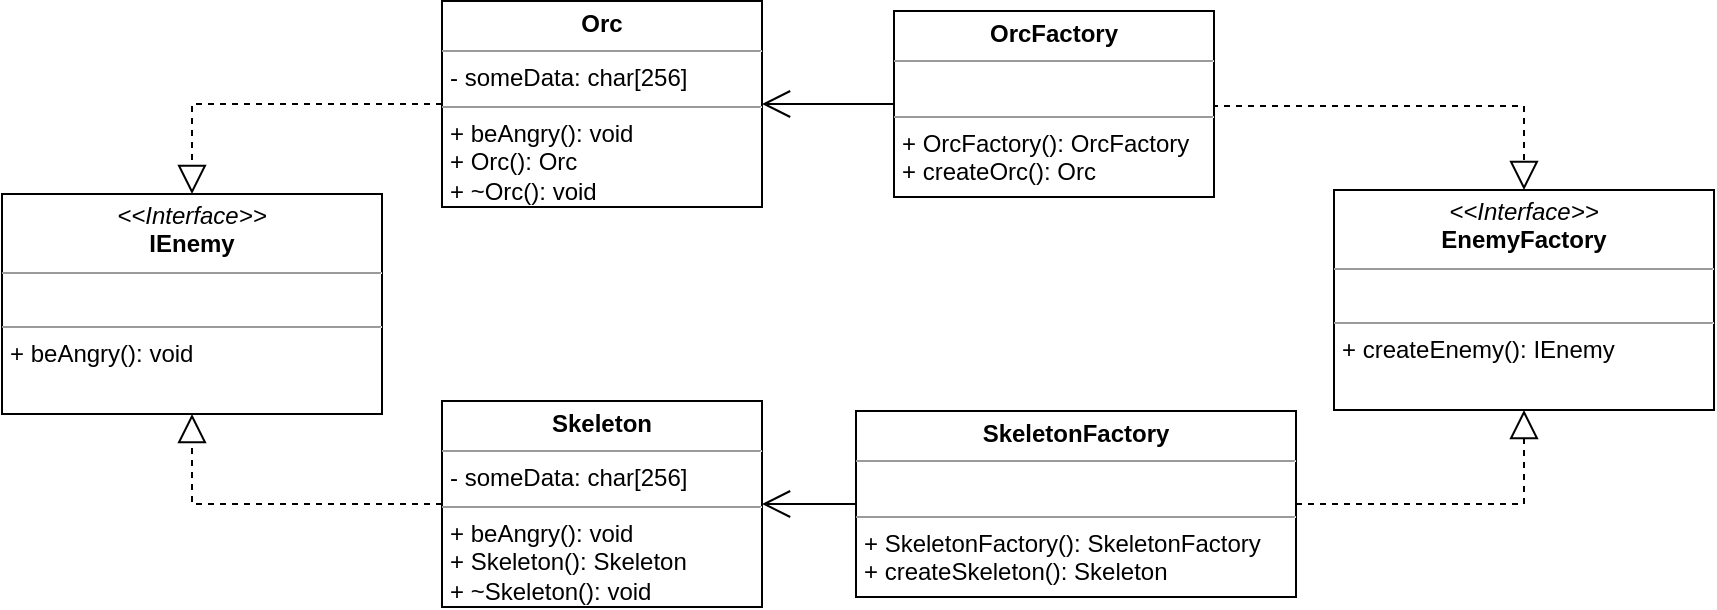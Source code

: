 <mxfile version="21.5.0" type="device">
  <diagram id="C5RBs43oDa-KdzZeNtuy" name="Page-1">
    <mxGraphModel dx="1434" dy="758" grid="1" gridSize="10" guides="1" tooltips="1" connect="1" arrows="1" fold="1" page="1" pageScale="1" pageWidth="900" pageHeight="500" math="0" shadow="0">
      <root>
        <mxCell id="WIyWlLk6GJQsqaUBKTNV-0" />
        <mxCell id="WIyWlLk6GJQsqaUBKTNV-1" parent="WIyWlLk6GJQsqaUBKTNV-0" />
        <mxCell id="fXOBiIrNkNM7rXPbqfsC-8" value="&lt;p style=&quot;margin:0px;margin-top:4px;text-align:center;&quot;&gt;&lt;i&gt;&amp;lt;&amp;lt;Interface&amp;gt;&amp;gt;&lt;/i&gt;&lt;br&gt;&lt;b&gt;IEnemy&lt;/b&gt;&lt;/p&gt;&lt;hr size=&quot;1&quot;&gt;&lt;p style=&quot;margin:0px;margin-left:4px;&quot;&gt;&lt;br&gt;&lt;/p&gt;&lt;hr size=&quot;1&quot;&gt;&lt;p style=&quot;margin:0px;margin-left:4px;&quot;&gt;+ beAngry(): void&lt;br&gt;&lt;/p&gt;" style="verticalAlign=top;align=left;overflow=fill;fontSize=12;fontFamily=Helvetica;html=1;whiteSpace=wrap;" parent="WIyWlLk6GJQsqaUBKTNV-1" vertex="1">
          <mxGeometry x="24" y="197" width="190" height="110" as="geometry" />
        </mxCell>
        <mxCell id="fXOBiIrNkNM7rXPbqfsC-14" value="&lt;p style=&quot;margin:0px;margin-top:4px;text-align:center;&quot;&gt;&lt;b&gt;Skeleton&lt;/b&gt;&lt;/p&gt;&lt;hr size=&quot;1&quot;&gt;&lt;p style=&quot;margin:0px;margin-left:4px;&quot;&gt;- someData: char[256]&lt;/p&gt;&lt;hr size=&quot;1&quot;&gt;&lt;p style=&quot;margin:0px;margin-left:4px;&quot;&gt;+ beAngry(): void&lt;br&gt;&lt;/p&gt;&lt;p style=&quot;margin:0px;margin-left:4px;&quot;&gt;+ Skeleton(): Skeleton&lt;/p&gt;&lt;p style=&quot;margin:0px;margin-left:4px;&quot;&gt;+ ~Skeleton(): void&lt;/p&gt;&lt;p style=&quot;margin:0px;margin-left:4px;&quot;&gt;&lt;br&gt;&lt;/p&gt;" style="verticalAlign=top;align=left;overflow=fill;fontSize=12;fontFamily=Helvetica;html=1;whiteSpace=wrap;" parent="WIyWlLk6GJQsqaUBKTNV-1" vertex="1">
          <mxGeometry x="244" y="300.5" width="160" height="103" as="geometry" />
        </mxCell>
        <mxCell id="fXOBiIrNkNM7rXPbqfsC-15" value="&lt;p style=&quot;margin:0px;margin-top:4px;text-align:center;&quot;&gt;&lt;b&gt;Orc&lt;/b&gt;&lt;/p&gt;&lt;hr size=&quot;1&quot;&gt;&lt;p style=&quot;margin:0px;margin-left:4px;&quot;&gt;- someData: char[256]&lt;/p&gt;&lt;hr size=&quot;1&quot;&gt;&lt;p style=&quot;margin:0px;margin-left:4px;&quot;&gt;+ beAngry(): void&lt;/p&gt;&lt;p style=&quot;margin:0px;margin-left:4px;&quot;&gt;+ Orc(): Orc&lt;/p&gt;&lt;p style=&quot;margin:0px;margin-left:4px;&quot;&gt;+ ~Orc(): void&lt;/p&gt;&lt;p style=&quot;margin:0px;margin-left:4px;&quot;&gt;&lt;br&gt;&lt;/p&gt;" style="verticalAlign=top;align=left;overflow=fill;fontSize=12;fontFamily=Helvetica;html=1;whiteSpace=wrap;" parent="WIyWlLk6GJQsqaUBKTNV-1" vertex="1">
          <mxGeometry x="244" y="100.5" width="160" height="103" as="geometry" />
        </mxCell>
        <mxCell id="fXOBiIrNkNM7rXPbqfsC-18" value="" style="endArrow=block;dashed=1;endFill=0;endSize=12;html=1;rounded=0;edgeStyle=orthogonalEdgeStyle;exitX=0;exitY=0.5;exitDx=0;exitDy=0;entryX=0.5;entryY=1;entryDx=0;entryDy=0;" parent="WIyWlLk6GJQsqaUBKTNV-1" source="fXOBiIrNkNM7rXPbqfsC-14" target="fXOBiIrNkNM7rXPbqfsC-8" edge="1">
          <mxGeometry width="160" relative="1" as="geometry">
            <mxPoint x="84" y="370" as="sourcePoint" />
            <mxPoint x="244" y="370" as="targetPoint" />
            <Array as="points">
              <mxPoint x="119" y="352" />
            </Array>
          </mxGeometry>
        </mxCell>
        <mxCell id="fXOBiIrNkNM7rXPbqfsC-19" value="" style="endArrow=block;dashed=1;endFill=0;endSize=12;html=1;rounded=0;edgeStyle=orthogonalEdgeStyle;exitX=0;exitY=0.5;exitDx=0;exitDy=0;entryX=0.5;entryY=0;entryDx=0;entryDy=0;" parent="WIyWlLk6GJQsqaUBKTNV-1" source="fXOBiIrNkNM7rXPbqfsC-15" target="fXOBiIrNkNM7rXPbqfsC-8" edge="1">
          <mxGeometry width="160" relative="1" as="geometry">
            <mxPoint x="229" y="158" as="sourcePoint" />
            <mxPoint x="104" y="130" as="targetPoint" />
          </mxGeometry>
        </mxCell>
        <mxCell id="fXOBiIrNkNM7rXPbqfsC-21" value="&lt;p style=&quot;margin:0px;margin-top:4px;text-align:center;&quot;&gt;&lt;i&gt;&amp;lt;&amp;lt;Interface&amp;gt;&amp;gt;&lt;/i&gt;&lt;br&gt;&lt;b&gt;EnemyFactory&lt;/b&gt;&lt;/p&gt;&lt;hr size=&quot;1&quot;&gt;&lt;p style=&quot;margin:0px;margin-left:4px;&quot;&gt;&lt;br&gt;&lt;/p&gt;&lt;hr size=&quot;1&quot;&gt;&lt;p style=&quot;margin:0px;margin-left:4px;&quot;&gt;&lt;span style=&quot;background-color: initial;&quot;&gt;+ createEnemy(): IEnemy&lt;/span&gt;&lt;br&gt;&lt;/p&gt;" style="verticalAlign=top;align=left;overflow=fill;fontSize=12;fontFamily=Helvetica;html=1;whiteSpace=wrap;" parent="WIyWlLk6GJQsqaUBKTNV-1" vertex="1">
          <mxGeometry x="690" y="195" width="190" height="110" as="geometry" />
        </mxCell>
        <mxCell id="fXOBiIrNkNM7rXPbqfsC-22" value="&lt;p style=&quot;margin:0px;margin-top:4px;text-align:center;&quot;&gt;&lt;b&gt;OrcFactory&lt;/b&gt;&lt;/p&gt;&lt;hr size=&quot;1&quot;&gt;&lt;p style=&quot;margin:0px;margin-left:4px;&quot;&gt;&lt;br&gt;&lt;/p&gt;&lt;hr size=&quot;1&quot;&gt;&lt;p style=&quot;margin:0px;margin-left:4px;&quot;&gt;+ OrcFactory(): OrcFactory&lt;/p&gt;&lt;p style=&quot;margin:0px;margin-left:4px;&quot;&gt;+ createOrc(): Orc&lt;/p&gt;" style="verticalAlign=top;align=left;overflow=fill;fontSize=12;fontFamily=Helvetica;html=1;whiteSpace=wrap;" parent="WIyWlLk6GJQsqaUBKTNV-1" vertex="1">
          <mxGeometry x="470" y="105.5" width="160" height="93" as="geometry" />
        </mxCell>
        <mxCell id="fXOBiIrNkNM7rXPbqfsC-23" value="&lt;p style=&quot;margin:0px;margin-top:4px;text-align:center;&quot;&gt;&lt;b&gt;SkeletonFactory&lt;/b&gt;&lt;/p&gt;&lt;hr size=&quot;1&quot;&gt;&lt;p style=&quot;margin:0px;margin-left:4px;&quot;&gt;&lt;br&gt;&lt;/p&gt;&lt;hr size=&quot;1&quot;&gt;&lt;p style=&quot;margin:0px;margin-left:4px;&quot;&gt;+ SkeletonFactory(): SkeletonFactory&lt;/p&gt;&lt;p style=&quot;margin:0px;margin-left:4px;&quot;&gt;+ createSkeleton(): Skeleton&lt;/p&gt;" style="verticalAlign=top;align=left;overflow=fill;fontSize=12;fontFamily=Helvetica;html=1;whiteSpace=wrap;" parent="WIyWlLk6GJQsqaUBKTNV-1" vertex="1">
          <mxGeometry x="451" y="305.5" width="220" height="93" as="geometry" />
        </mxCell>
        <mxCell id="fXOBiIrNkNM7rXPbqfsC-24" value="" style="endArrow=block;dashed=1;endFill=0;endSize=12;html=1;rounded=0;edgeStyle=orthogonalEdgeStyle;exitX=1;exitY=0.5;exitDx=0;exitDy=0;entryX=0.5;entryY=1;entryDx=0;entryDy=0;" parent="WIyWlLk6GJQsqaUBKTNV-1" source="fXOBiIrNkNM7rXPbqfsC-23" target="fXOBiIrNkNM7rXPbqfsC-21" edge="1">
          <mxGeometry width="160" relative="1" as="geometry">
            <mxPoint x="645" y="435" as="sourcePoint" />
            <mxPoint x="520" y="390" as="targetPoint" />
            <Array as="points">
              <mxPoint x="785" y="352" />
            </Array>
          </mxGeometry>
        </mxCell>
        <mxCell id="fXOBiIrNkNM7rXPbqfsC-25" value="" style="endArrow=block;dashed=1;endFill=0;endSize=12;html=1;rounded=0;edgeStyle=orthogonalEdgeStyle;exitX=1;exitY=0.5;exitDx=0;exitDy=0;entryX=0.5;entryY=0;entryDx=0;entryDy=0;" parent="WIyWlLk6GJQsqaUBKTNV-1" source="fXOBiIrNkNM7rXPbqfsC-22" target="fXOBiIrNkNM7rXPbqfsC-21" edge="1">
          <mxGeometry width="160" relative="1" as="geometry">
            <mxPoint x="815" y="125" as="sourcePoint" />
            <mxPoint x="690" y="80" as="targetPoint" />
            <Array as="points">
              <mxPoint x="785" y="153" />
            </Array>
          </mxGeometry>
        </mxCell>
        <mxCell id="fXOBiIrNkNM7rXPbqfsC-27" value="" style="endArrow=open;endFill=1;endSize=12;html=1;rounded=0;edgeStyle=orthogonalEdgeStyle;exitX=0;exitY=0.5;exitDx=0;exitDy=0;entryX=1;entryY=0.5;entryDx=0;entryDy=0;" parent="WIyWlLk6GJQsqaUBKTNV-1" source="fXOBiIrNkNM7rXPbqfsC-23" target="fXOBiIrNkNM7rXPbqfsC-14" edge="1">
          <mxGeometry width="160" relative="1" as="geometry">
            <mxPoint x="461" y="252.5" as="sourcePoint" />
            <mxPoint x="390" y="251.5" as="targetPoint" />
            <Array as="points">
              <mxPoint x="420" y="352" />
              <mxPoint x="420" y="352" />
            </Array>
          </mxGeometry>
        </mxCell>
        <mxCell id="fXOBiIrNkNM7rXPbqfsC-28" value="" style="endArrow=open;endFill=1;endSize=12;html=1;rounded=0;edgeStyle=orthogonalEdgeStyle;exitX=0;exitY=0.5;exitDx=0;exitDy=0;entryX=1;entryY=0.5;entryDx=0;entryDy=0;" parent="WIyWlLk6GJQsqaUBKTNV-1" source="fXOBiIrNkNM7rXPbqfsC-22" target="fXOBiIrNkNM7rXPbqfsC-15" edge="1">
          <mxGeometry width="160" relative="1" as="geometry">
            <mxPoint x="457" y="151.66" as="sourcePoint" />
            <mxPoint x="410" y="151.66" as="targetPoint" />
            <Array as="points" />
          </mxGeometry>
        </mxCell>
      </root>
    </mxGraphModel>
  </diagram>
</mxfile>
